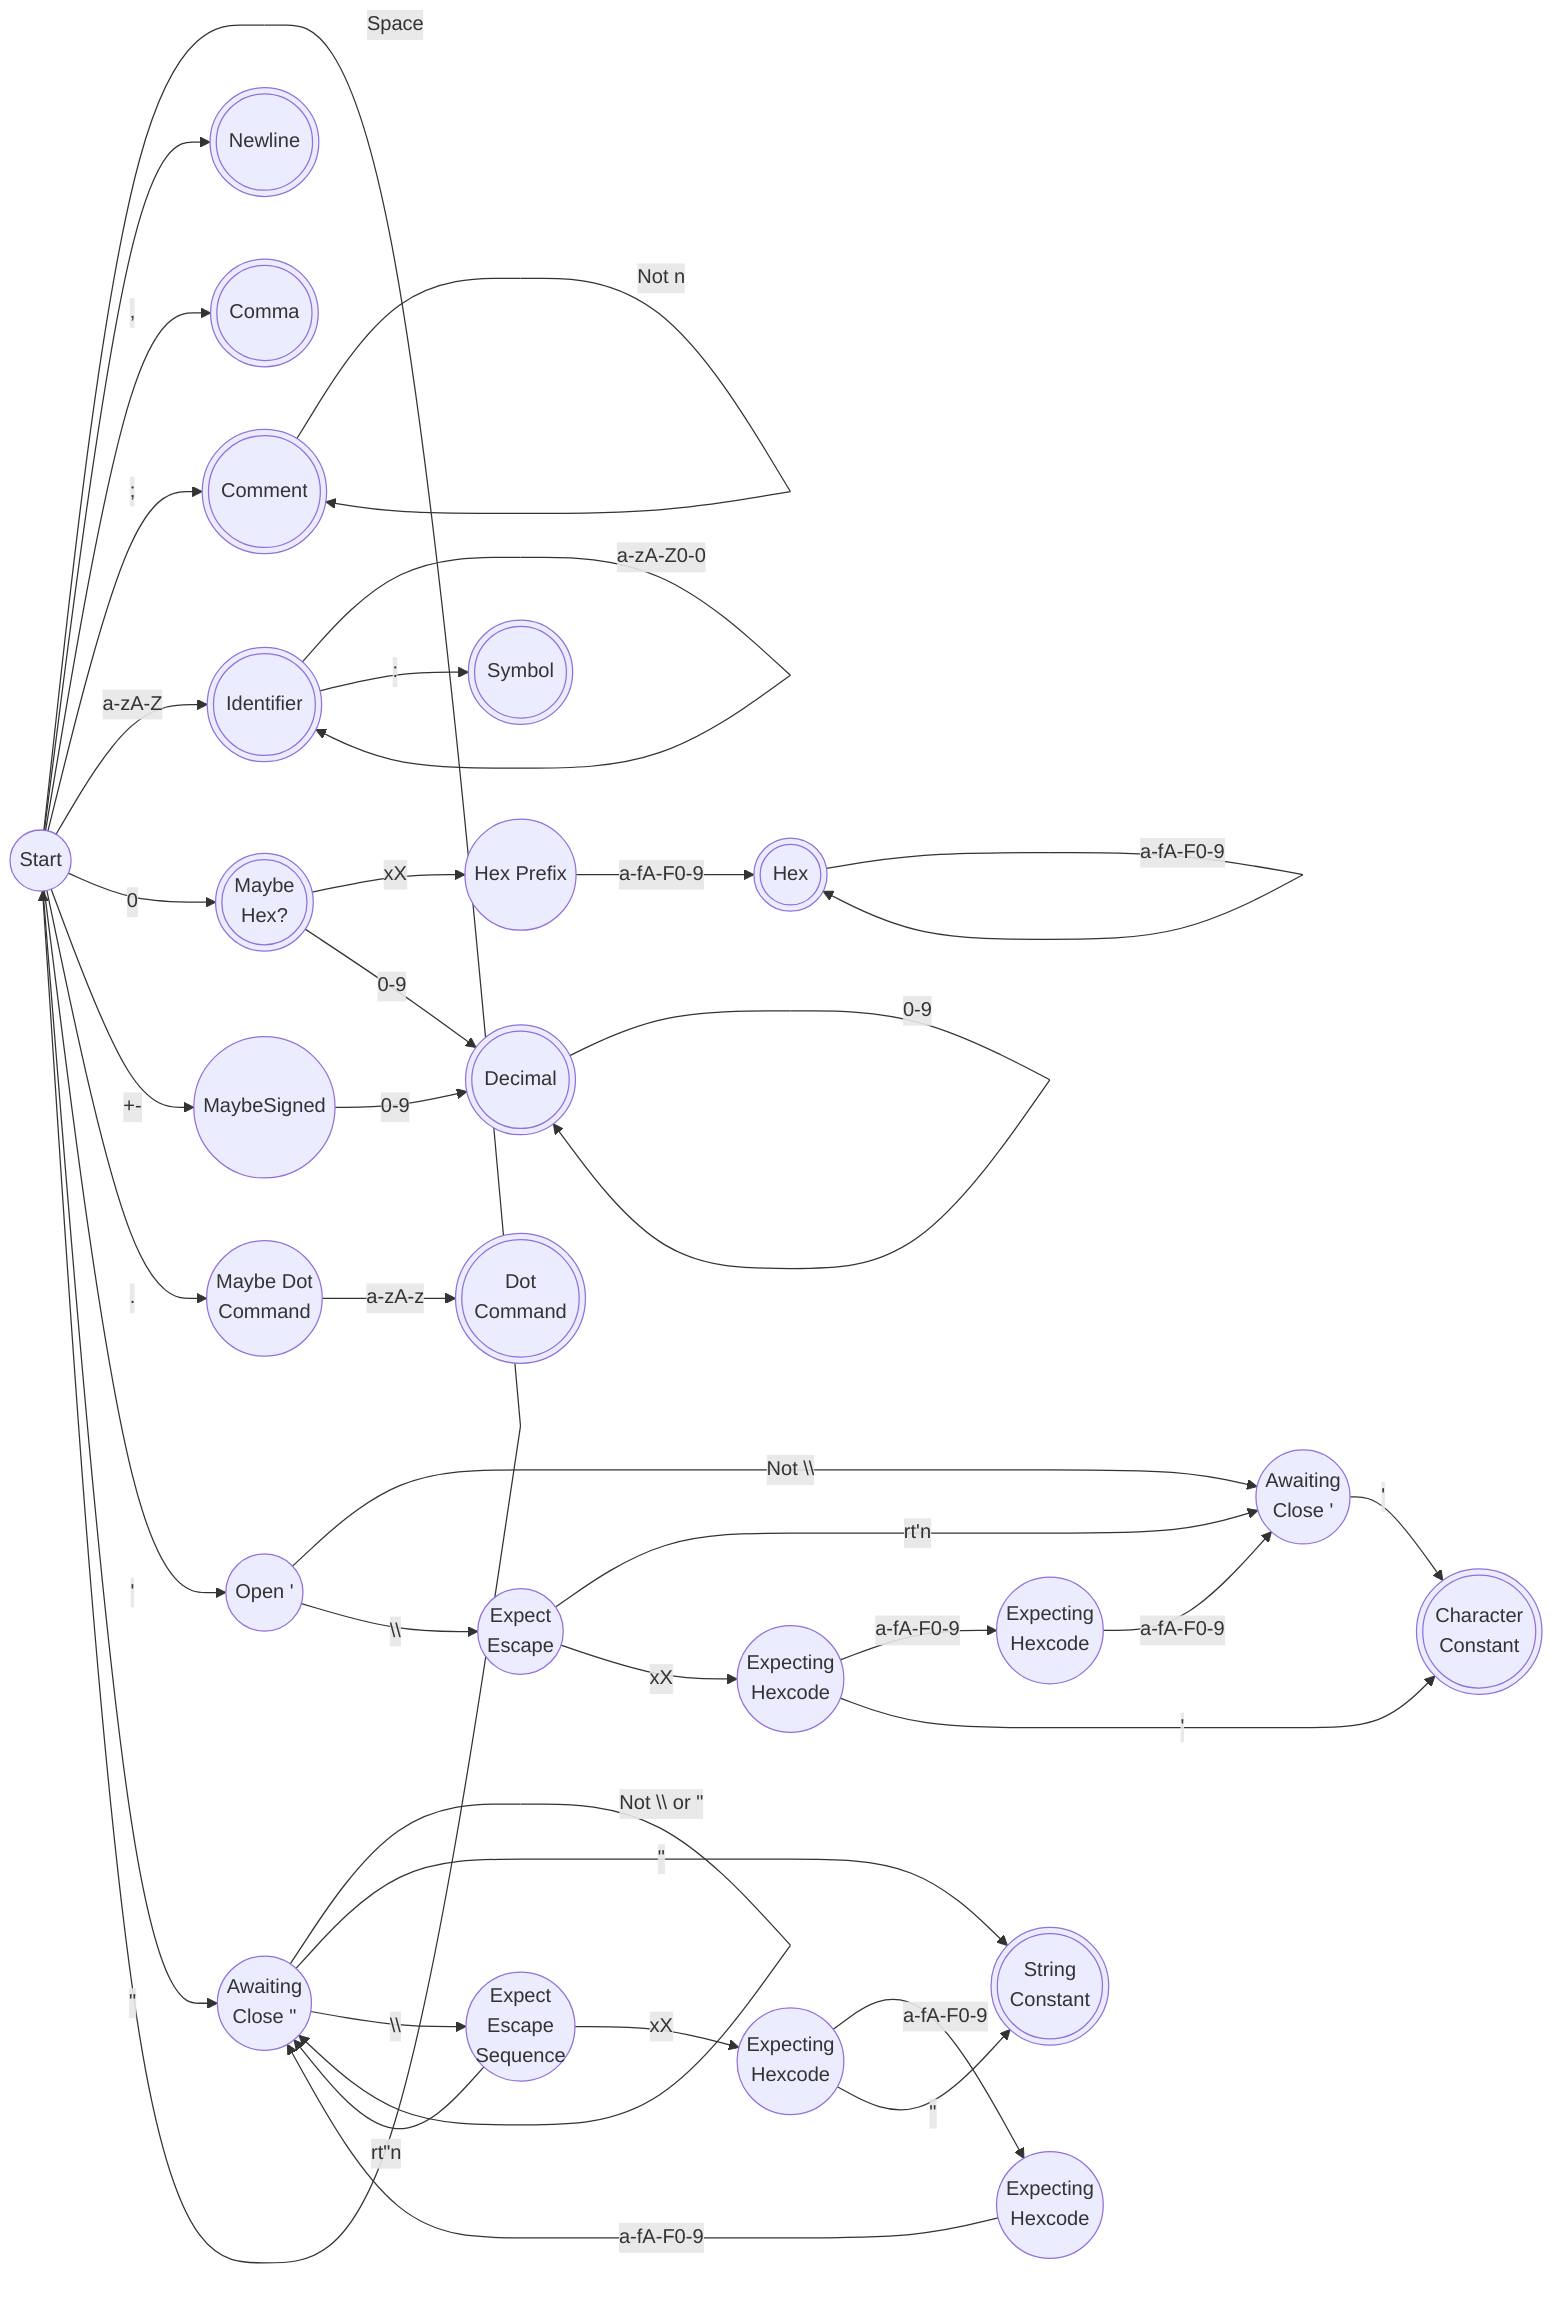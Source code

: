 flowchart LR
    Start -->|Space| Start((Start))
    Start --> Newline(((Newline)))
    Start -->|,| Comma(((Comma)))
    Start -->|";"| Comment(((Comment)))
    Comment -->|"Not n"|Comment
    Start -->|"a-zA-Z"| Ident(((Identifier)))
    Ident -->|"a-zA-Z0-0"|Ident
    Ident -->|:|Symbol(((Symbol)))
    Start -->|0|MaybeHex(((Maybe<br/>Hex?)))
    MaybeHex -->|"xX"| HexPrefix((Hex Prefix))
    MaybeHex -->|0-9| Decimal(((Decimal)))
    Decimal --> |0-9| Decimal
    Start -->|+-| MaybeSigned((Maybe<br\>Signed))
    MaybeSigned -->|0-9|Decimal
    HexPrefix -->|"a-fA-F0-9"| Hex(((Hex)))
    Hex -->|"a-fA-F0-9"| Hex(((Hex)))
    Start -->|"."| MaybeDot((Maybe Dot<br/>Command))
    MaybeDot -->|a-zA-z| Dot(((Dot<br/>Command)))
    Start -->|"'"| OpenSingleQuote((Open '))
    OpenSingleQuote -->|"Not \\"| ExpectSingleQuote((Awaiting<br>Close '))
    OpenSingleQuote -->|"\\"| SingleEscape((Expect<br/>Escape<br/>))
    SingleEscape -->|"rt'n"|ExpectSingleQuote
    SingleEscape -->|xX|ExpectHexCode0((Expecting<br/>Hexcode))
    ExpectHexCode0 -->|a-fA-F0-9|ExpectHexCode1((Expecting<br/>Hexcode))
    ExpectHexCode0 -->|'|CloseSingleQuote
    ExpectHexCode1 -->|a-fA-F0-9|ExpectSingleQuote
    ExpectSingleQuote-->|"'"| CloseSingleQuote(((Character<br/>Constant)))
    Start -->|"&quot;"| OpenDoubleQuote(("Open &quot;"))
    OpenDoubleQuote -->|"Not \\ or &quot;"| OpenDoubleQuote(("Awaiting<br>Close &quot;"))
    OpenDoubleQuote -->|"&quot;"|StringConstant(((String<br/>Constant)))
    OpenDoubleQuote -->|"\\"| DoubleEscape((Expect<br/>Escape<br/>Sequence))
    DoubleEscape -->|"rt&quot;n"|OpenDoubleQuote
    DoubleEscape -->|xX|ExpectStringHexCode0((Expecting<br/>Hexcode))
    ExpectStringHexCode0 -->|a-fA-F0-9|ExpectStringHexCode1((Expecting<br/>Hexcode))
    ExpectStringHexCode0 -->|"&quot;"|StringConstant
    ExpectStringHexCode1 -->|a-fA-F0-9|OpenDoubleQuote